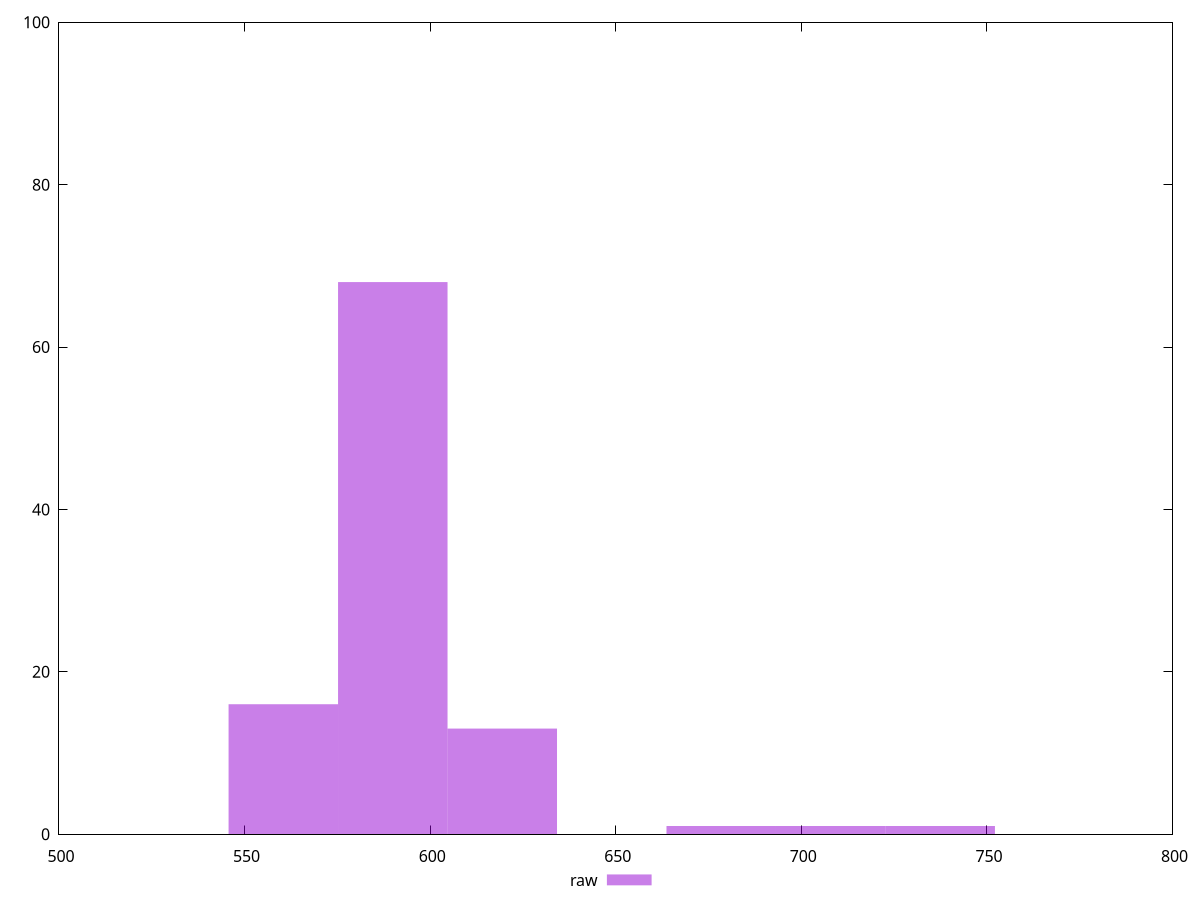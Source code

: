 reset
set terminal svg size 640, 490 enhanced background rgb 'white'
set output "reprap/bootup-time/samples/pages/raw/histogram.svg"

$raw <<EOF
737.4128151531293 1
678.419789940879 1
560.4337395163783 16
589.9302521225035 68
619.4267647286287 13
707.9163025470041 1
EOF

set key outside below
set boxwidth 29.496512606125172
set yrange [0:100]
set style fill transparent solid 0.5 noborder

plot \
  $raw title "raw" with boxes, \


reset